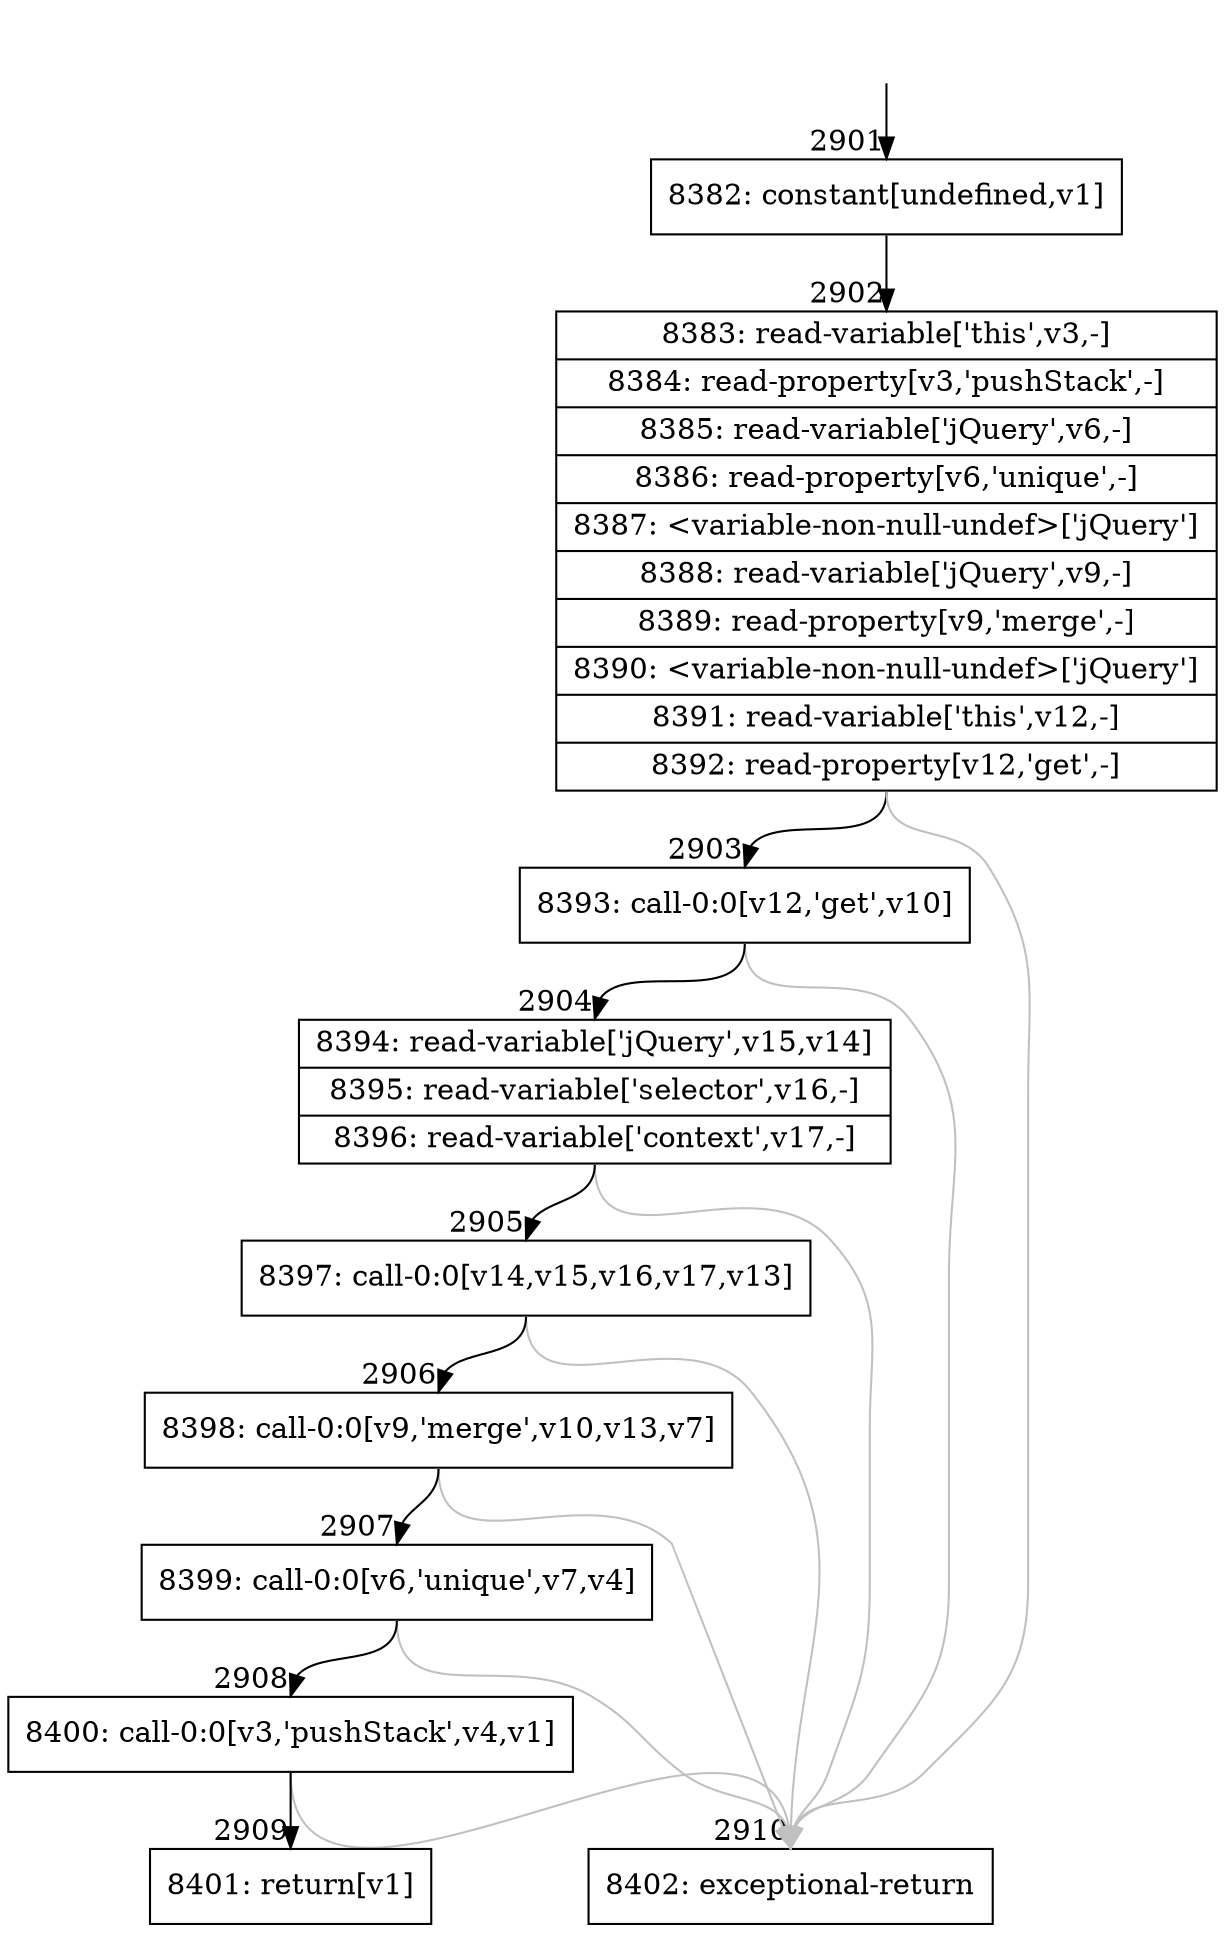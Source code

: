 digraph {
rankdir="TD"
BB_entry182[shape=none,label=""];
BB_entry182 -> BB2901 [tailport=s, headport=n, headlabel="    2901"]
BB2901 [shape=record label="{8382: constant[undefined,v1]}" ] 
BB2901 -> BB2902 [tailport=s, headport=n, headlabel="      2902"]
BB2902 [shape=record label="{8383: read-variable['this',v3,-]|8384: read-property[v3,'pushStack',-]|8385: read-variable['jQuery',v6,-]|8386: read-property[v6,'unique',-]|8387: \<variable-non-null-undef\>['jQuery']|8388: read-variable['jQuery',v9,-]|8389: read-property[v9,'merge',-]|8390: \<variable-non-null-undef\>['jQuery']|8391: read-variable['this',v12,-]|8392: read-property[v12,'get',-]}" ] 
BB2902 -> BB2903 [tailport=s, headport=n, headlabel="      2903"]
BB2902 -> BB2910 [tailport=s, headport=n, color=gray, headlabel="      2910"]
BB2903 [shape=record label="{8393: call-0:0[v12,'get',v10]}" ] 
BB2903 -> BB2904 [tailport=s, headport=n, headlabel="      2904"]
BB2903 -> BB2910 [tailport=s, headport=n, color=gray]
BB2904 [shape=record label="{8394: read-variable['jQuery',v15,v14]|8395: read-variable['selector',v16,-]|8396: read-variable['context',v17,-]}" ] 
BB2904 -> BB2905 [tailport=s, headport=n, headlabel="      2905"]
BB2904 -> BB2910 [tailport=s, headport=n, color=gray]
BB2905 [shape=record label="{8397: call-0:0[v14,v15,v16,v17,v13]}" ] 
BB2905 -> BB2906 [tailport=s, headport=n, headlabel="      2906"]
BB2905 -> BB2910 [tailport=s, headport=n, color=gray]
BB2906 [shape=record label="{8398: call-0:0[v9,'merge',v10,v13,v7]}" ] 
BB2906 -> BB2907 [tailport=s, headport=n, headlabel="      2907"]
BB2906 -> BB2910 [tailport=s, headport=n, color=gray]
BB2907 [shape=record label="{8399: call-0:0[v6,'unique',v7,v4]}" ] 
BB2907 -> BB2908 [tailport=s, headport=n, headlabel="      2908"]
BB2907 -> BB2910 [tailport=s, headport=n, color=gray]
BB2908 [shape=record label="{8400: call-0:0[v3,'pushStack',v4,v1]}" ] 
BB2908 -> BB2909 [tailport=s, headport=n, headlabel="      2909"]
BB2908 -> BB2910 [tailport=s, headport=n, color=gray]
BB2909 [shape=record label="{8401: return[v1]}" ] 
BB2910 [shape=record label="{8402: exceptional-return}" ] 
}
